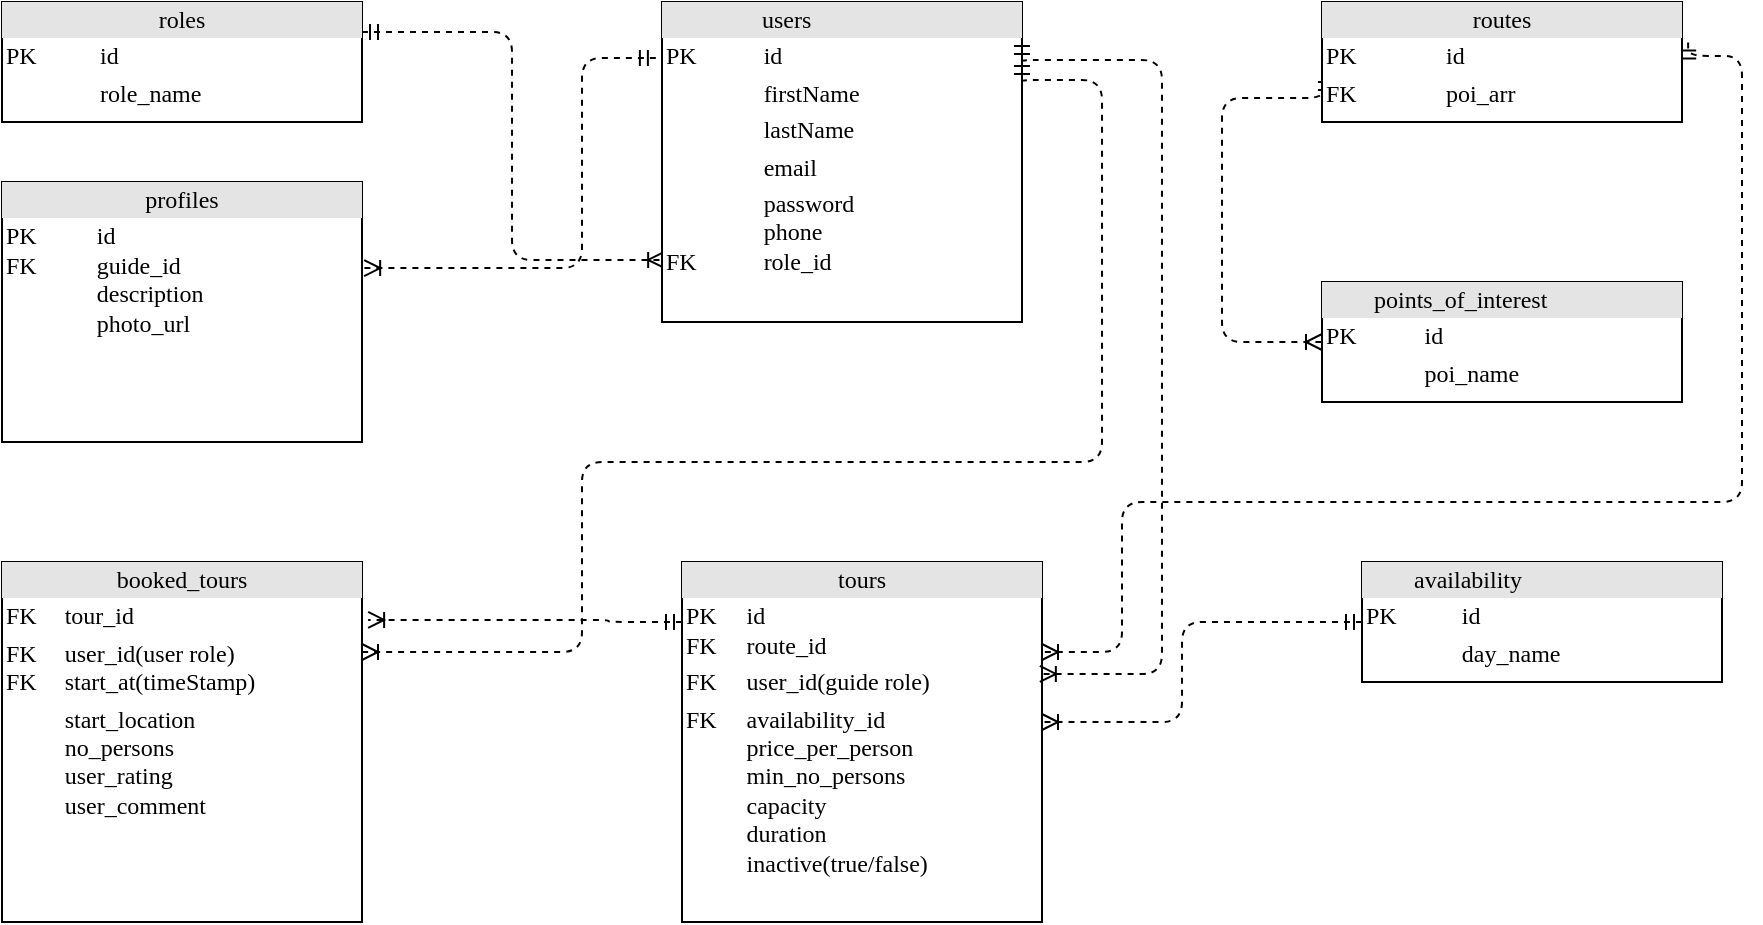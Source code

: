 <mxfile version="20.2.2" type="device"><diagram name="Page-1" id="2ca16b54-16f6-2749-3443-fa8db7711227"><mxGraphModel dx="460" dy="691" grid="1" gridSize="10" guides="1" tooltips="1" connect="1" arrows="1" fold="1" page="1" pageScale="1" pageWidth="980" pageHeight="690" background="none" math="0" shadow="0"><root><mxCell id="0"/><mxCell id="1" parent="0"/><mxCell id="2ed32ef02a7f4228-1" value="&lt;div style=&quot;text-align: center ; box-sizing: border-box ; width: 100% ; background: rgb(228 , 228 , 228) ; padding: 2px&quot;&gt;roles&lt;/div&gt;&lt;table style=&quot;width: 100% ; font-size: 1em&quot; cellpadding=&quot;2&quot; cellspacing=&quot;0&quot;&gt;&lt;tbody&gt;&lt;tr&gt;&lt;td&gt;PK&lt;/td&gt;&lt;td&gt;id&lt;/td&gt;&lt;/tr&gt;&lt;tr&gt;&lt;td&gt;&lt;br&gt;&lt;/td&gt;&lt;td&gt;role_name&lt;/td&gt;&lt;/tr&gt;&lt;tr&gt;&lt;td&gt;&lt;/td&gt;&lt;td&gt;&lt;br&gt;&lt;br&gt;&lt;/td&gt;&lt;/tr&gt;&lt;/tbody&gt;&lt;/table&gt;" style="verticalAlign=top;align=left;overflow=fill;html=1;rounded=0;shadow=0;comic=0;labelBackgroundColor=none;strokeWidth=1;fontFamily=Verdana;fontSize=12" parent="1" vertex="1"><mxGeometry x="80" y="100" width="180" height="60" as="geometry"/></mxCell><mxCell id="2ed32ef02a7f4228-18" style="edgeStyle=orthogonalEdgeStyle;html=1;dashed=1;labelBackgroundColor=none;startArrow=ERmandOne;endArrow=ERoneToMany;fontFamily=Verdana;fontSize=12;align=left;exitX=1;exitY=0.25;exitDx=0;exitDy=0;entryX=0.006;entryY=0.806;entryDx=0;entryDy=0;entryPerimeter=0;" parent="1" source="2ed32ef02a7f4228-1" target="2ed32ef02a7f4228-2" edge="1"><mxGeometry relative="1" as="geometry"><mxPoint x="260" y="133" as="sourcePoint"/><mxPoint x="210" y="290" as="targetPoint"/></mxGeometry></mxCell><mxCell id="2ed32ef02a7f4228-20" style="edgeStyle=orthogonalEdgeStyle;html=1;dashed=1;labelBackgroundColor=none;startArrow=ERmandOne;endArrow=ERoneToMany;fontFamily=Verdana;fontSize=12;align=left;entryX=1;entryY=0.25;entryDx=0;entryDy=0;exitX=1.017;exitY=0.338;exitDx=0;exitDy=0;exitPerimeter=0;" parent="1" source="2ed32ef02a7f4228-11" target="2ed32ef02a7f4228-5" edge="1"><mxGeometry relative="1" as="geometry"><mxPoint x="580" y="100" as="sourcePoint"/><Array as="points"><mxPoint x="950" y="127"/><mxPoint x="950" y="350"/><mxPoint x="640" y="350"/><mxPoint x="640" y="425"/></Array></mxGeometry></mxCell><mxCell id="2ed32ef02a7f4228-2" value="&lt;div style=&quot;box-sizing: border-box ; width: 100% ; background: #e4e4e4 ; padding: 2px&quot;&gt;&lt;span style=&quot;white-space: pre&quot;&gt;&#9;&lt;/span&gt;&lt;span style=&quot;white-space: pre&quot;&gt;&#9;&lt;/span&gt;users&lt;/div&gt;&lt;table style=&quot;width: 100% ; font-size: 1em&quot; cellpadding=&quot;2&quot; cellspacing=&quot;0&quot;&gt;&lt;tbody&gt;&lt;tr&gt;&lt;td&gt;PK&lt;/td&gt;&lt;td&gt;id&lt;/td&gt;&lt;/tr&gt;&lt;tr&gt;&lt;td&gt;&lt;br&gt;&lt;/td&gt;&lt;td&gt;firstName&lt;/td&gt;&lt;/tr&gt;&lt;tr&gt;&lt;td&gt;&lt;/td&gt;&lt;td&gt;lastName&lt;/td&gt;&lt;/tr&gt;&lt;tr&gt;&lt;td&gt;&lt;br&gt;&lt;/td&gt;&lt;td&gt;email&lt;br&gt;&lt;/td&gt;&lt;/tr&gt;&lt;tr&gt;&lt;td&gt;&lt;br&gt;&lt;br&gt;FK&lt;/td&gt;&lt;td&gt;password&lt;br&gt;phone&lt;br&gt;role_id&lt;/td&gt;&lt;/tr&gt;&lt;tr&gt;&lt;td&gt;&lt;br&gt;&lt;/td&gt;&lt;td&gt;&lt;br&gt;&lt;/td&gt;&lt;/tr&gt;&lt;/tbody&gt;&lt;/table&gt;" style="verticalAlign=top;align=left;overflow=fill;html=1;rounded=0;shadow=0;comic=0;labelBackgroundColor=none;strokeWidth=1;fontFamily=Verdana;fontSize=12" parent="1" vertex="1"><mxGeometry x="410" y="100" width="180" height="160" as="geometry"/></mxCell><mxCell id="2ed32ef02a7f4228-22" style="edgeStyle=orthogonalEdgeStyle;html=1;dashed=1;labelBackgroundColor=none;startArrow=ERmandOne;endArrow=ERoneToMany;fontFamily=Verdana;fontSize=12;align=left;entryX=0;entryY=0.5;entryDx=0;entryDy=0;exitX=0.011;exitY=0.6;exitDx=0;exitDy=0;exitPerimeter=0;" parent="1" source="2ed32ef02a7f4228-11" target="2ed32ef02a7f4228-3" edge="1"><mxGeometry relative="1" as="geometry"><mxPoint x="760" y="120" as="sourcePoint"/><mxPoint x="660" y="200" as="targetPoint"/><Array as="points"><mxPoint x="690" y="148"/><mxPoint x="690" y="270"/></Array></mxGeometry></mxCell><mxCell id="2ed32ef02a7f4228-3" value="&lt;div style=&quot;box-sizing: border-box ; width: 100% ; background: #e4e4e4 ; padding: 2px&quot;&gt;&lt;span style=&quot;white-space: pre&quot;&gt;&#9;&lt;/span&gt;points_of_interest&lt;/div&gt;&lt;table style=&quot;width: 100% ; font-size: 1em&quot; cellpadding=&quot;2&quot; cellspacing=&quot;0&quot;&gt;&lt;tbody&gt;&lt;tr&gt;&lt;td&gt;PK&lt;/td&gt;&lt;td&gt;id&lt;/td&gt;&lt;/tr&gt;&lt;tr&gt;&lt;td&gt;&lt;br&gt;&lt;/td&gt;&lt;td&gt;poi_name&lt;/td&gt;&lt;/tr&gt;&lt;tr&gt;&lt;td&gt;&lt;/td&gt;&lt;td&gt;&lt;br&gt;&lt;/td&gt;&lt;/tr&gt;&lt;tr&gt;&lt;td&gt;&lt;br&gt;&lt;/td&gt;&lt;td&gt;&lt;br&gt;&lt;/td&gt;&lt;/tr&gt;&lt;/tbody&gt;&lt;/table&gt;" style="verticalAlign=top;align=left;overflow=fill;html=1;rounded=0;shadow=0;comic=0;labelBackgroundColor=none;strokeWidth=1;fontFamily=Verdana;fontSize=12" parent="1" vertex="1"><mxGeometry x="740" y="240" width="180" height="60" as="geometry"/></mxCell><mxCell id="2ed32ef02a7f4228-5" value="&lt;div style=&quot;text-align: center; box-sizing: border-box; width: 100%; background: rgb(228, 228, 228); padding: 2px;&quot;&gt;tours&lt;/div&gt;&lt;table style=&quot;width: 100% ; font-size: 1em&quot; cellpadding=&quot;2&quot; cellspacing=&quot;0&quot;&gt;&lt;tbody&gt;&lt;tr&gt;&lt;td&gt;PK&lt;br&gt;FK&lt;/td&gt;&lt;td&gt;id&lt;br&gt;route_id&lt;/td&gt;&lt;/tr&gt;&lt;tr&gt;&lt;td&gt;FK&lt;/td&gt;&lt;td&gt;user_id(guide role)&lt;/td&gt;&lt;/tr&gt;&lt;tr&gt;&lt;td&gt;FK&lt;br&gt;&lt;br&gt;&lt;br&gt;&lt;br&gt;&amp;nbsp;&lt;br&gt;&lt;br&gt;&lt;br&gt;&amp;nbsp; &amp;nbsp; &amp;nbsp;&lt;br&gt;&lt;br&gt;&lt;br&gt;&lt;/td&gt;&lt;td&gt;availability_id&lt;br&gt;price_per_person&lt;br&gt;min_no_persons&lt;br&gt;capacity&lt;br&gt;duration&lt;br&gt;inactive(true/false)&lt;br&gt;&lt;br&gt;&lt;br&gt;&lt;br&gt;&lt;br&gt;&lt;/td&gt;&lt;/tr&gt;&lt;/tbody&gt;&lt;/table&gt;" style="verticalAlign=top;align=left;overflow=fill;html=1;rounded=0;shadow=0;comic=0;labelBackgroundColor=none;strokeWidth=1;fontFamily=Verdana;fontSize=12" parent="1" vertex="1"><mxGeometry x="420" y="380" width="180" height="180" as="geometry"/></mxCell><mxCell id="2ed32ef02a7f4228-9" value="&lt;div style=&quot;box-sizing: border-box ; width: 100% ; background: #e4e4e4 ; padding: 2px&quot;&gt;&lt;span style=&quot;white-space: pre&quot;&gt;&#9;&lt;/span&gt;availability&lt;/div&gt;&lt;table style=&quot;width: 100% ; font-size: 1em&quot; cellpadding=&quot;2&quot; cellspacing=&quot;0&quot;&gt;&lt;tbody&gt;&lt;tr&gt;&lt;td&gt;PK&lt;/td&gt;&lt;td&gt;id&lt;/td&gt;&lt;/tr&gt;&lt;tr&gt;&lt;td&gt;&lt;br&gt;&lt;/td&gt;&lt;td&gt;day_name&lt;/td&gt;&lt;/tr&gt;&lt;tr&gt;&lt;td&gt;&lt;/td&gt;&lt;td&gt;&lt;br&gt;&lt;/td&gt;&lt;/tr&gt;&lt;/tbody&gt;&lt;/table&gt;" style="verticalAlign=top;align=left;overflow=fill;html=1;rounded=0;shadow=0;comic=0;labelBackgroundColor=none;strokeWidth=1;fontFamily=Verdana;fontSize=12" parent="1" vertex="1"><mxGeometry x="760" y="380" width="180" height="60" as="geometry"/></mxCell><mxCell id="2ed32ef02a7f4228-21" style="edgeStyle=orthogonalEdgeStyle;html=1;dashed=1;labelBackgroundColor=none;startArrow=ERmandOne;endArrow=ERoneToMany;fontFamily=Verdana;fontSize=12;align=left;exitX=0;exitY=0.5;exitDx=0;exitDy=0;" parent="1" source="2ed32ef02a7f4228-9" edge="1"><mxGeometry relative="1" as="geometry"><mxPoint x="610" y="400" as="sourcePoint"/><Array as="points"><mxPoint x="670" y="410"/><mxPoint x="670" y="460"/></Array><mxPoint x="600" y="460" as="targetPoint"/></mxGeometry></mxCell><mxCell id="2ed32ef02a7f4228-11" value="&lt;div style=&quot;text-align: center; box-sizing: border-box; width: 100%; background: rgb(228, 228, 228); padding: 2px;&quot;&gt;&lt;span style=&quot;&quot;&gt;&#9;&lt;/span&gt;&lt;span style=&quot;&quot;&gt;&#9;&lt;/span&gt;routes&lt;/div&gt;&lt;table style=&quot;font-size: 1em; width: 180px;&quot; cellpadding=&quot;2&quot; cellspacing=&quot;0&quot;&gt;&lt;tbody&gt;&lt;tr&gt;&lt;td&gt;PK&lt;/td&gt;&lt;td&gt;id&lt;/td&gt;&lt;/tr&gt;&lt;tr&gt;&lt;td&gt;FK&lt;br&gt;&lt;/td&gt;&lt;td&gt;poi_arr&lt;br&gt;&lt;/td&gt;&lt;/tr&gt;&lt;/tbody&gt;&lt;/table&gt;&lt;table style=&quot;width: 100% ; font-size: 1em&quot; cellpadding=&quot;2&quot; cellspacing=&quot;0&quot;&gt;&lt;tbody&gt;&lt;/tbody&gt;&lt;/table&gt;" style="verticalAlign=top;align=left;overflow=fill;html=1;rounded=0;shadow=0;comic=0;labelBackgroundColor=none;strokeWidth=1;fontFamily=Verdana;fontSize=12" parent="1" vertex="1"><mxGeometry x="740" y="100" width="180" height="60" as="geometry"/></mxCell><mxCell id="CiaziFwdJVyOljRh6UIi-1" style="edgeStyle=orthogonalEdgeStyle;html=1;dashed=1;labelBackgroundColor=none;startArrow=ERmandOne;endArrow=ERoneToMany;fontFamily=Verdana;fontSize=12;align=left;entryX=0.994;entryY=0.311;entryDx=0;entryDy=0;entryPerimeter=0;" parent="1" target="2ed32ef02a7f4228-5" edge="1"><mxGeometry relative="1" as="geometry"><mxPoint x="590" y="130" as="sourcePoint"/><mxPoint x="670" y="460" as="targetPoint"/><Array as="points"><mxPoint x="590" y="129"/><mxPoint x="660" y="129"/><mxPoint x="660" y="436"/></Array></mxGeometry></mxCell><mxCell id="CiaziFwdJVyOljRh6UIi-2" value="&lt;div style=&quot;text-align: center; box-sizing: border-box; width: 100%; background: rgb(228, 228, 228); padding: 2px;&quot;&gt;booked_tours&lt;/div&gt;&lt;table style=&quot;width: 100% ; font-size: 1em&quot; cellpadding=&quot;2&quot; cellspacing=&quot;0&quot;&gt;&lt;tbody&gt;&lt;tr&gt;&lt;td&gt;FK&lt;/td&gt;&lt;td&gt;tour_id&lt;/td&gt;&lt;/tr&gt;&lt;tr&gt;&lt;td&gt;FK&lt;br&gt;FK&lt;/td&gt;&lt;td&gt;user_id(user role)&lt;br&gt;start_at(timeStamp)&lt;/td&gt;&lt;/tr&gt;&lt;tr&gt;&lt;td&gt;&lt;/td&gt;&lt;td&gt;start_location&lt;br&gt;no_persons&lt;br&gt;user_rating&lt;br&gt;user_comment&lt;br&gt;&lt;br&gt;&lt;br&gt;&lt;br&gt;&lt;br&gt;&lt;br&gt;&lt;br&gt;&lt;br&gt;&lt;br&gt;&lt;br&gt;&lt;/td&gt;&lt;/tr&gt;&lt;/tbody&gt;&lt;/table&gt;" style="verticalAlign=top;align=left;overflow=fill;html=1;rounded=0;shadow=0;comic=0;labelBackgroundColor=none;strokeWidth=1;fontFamily=Verdana;fontSize=12" parent="1" vertex="1"><mxGeometry x="80" y="380" width="180" height="180" as="geometry"/></mxCell><mxCell id="CiaziFwdJVyOljRh6UIi-5" style="edgeStyle=orthogonalEdgeStyle;html=1;dashed=1;labelBackgroundColor=none;startArrow=ERmandOne;endArrow=ERoneToMany;fontFamily=Verdana;fontSize=12;align=left;entryX=1;entryY=0.25;entryDx=0;entryDy=0;exitX=1;exitY=0.25;exitDx=0;exitDy=0;" parent="1" source="2ed32ef02a7f4228-2" target="CiaziFwdJVyOljRh6UIi-2" edge="1"><mxGeometry relative="1" as="geometry"><mxPoint x="610" y="139" as="sourcePoint"/><mxPoint x="300" y="330" as="targetPoint"/><Array as="points"><mxPoint x="590" y="139"/><mxPoint x="630" y="139"/><mxPoint x="630" y="330"/><mxPoint x="370" y="330"/><mxPoint x="370" y="425"/></Array></mxGeometry></mxCell><mxCell id="CiaziFwdJVyOljRh6UIi-6" value="&lt;div style=&quot;text-align: center ; box-sizing: border-box ; width: 100% ; background: rgb(228 , 228 , 228) ; padding: 2px&quot;&gt;profiles&lt;/div&gt;&lt;table style=&quot;width: 100% ; font-size: 1em&quot; cellpadding=&quot;2&quot; cellspacing=&quot;0&quot;&gt;&lt;tbody&gt;&lt;tr&gt;&lt;td&gt;PK&lt;br&gt;FK&lt;br&gt;&lt;br&gt;&lt;br&gt;&lt;/td&gt;&lt;td&gt;id&lt;br&gt;guide_id&lt;br&gt;description&lt;br&gt;photo_url&lt;/td&gt;&lt;/tr&gt;&lt;tr&gt;&lt;td&gt;&lt;br&gt;&lt;/td&gt;&lt;td&gt;&lt;br&gt;&lt;/td&gt;&lt;/tr&gt;&lt;tr&gt;&lt;td&gt;&lt;/td&gt;&lt;td&gt;&lt;br&gt;&lt;br&gt;&lt;/td&gt;&lt;/tr&gt;&lt;/tbody&gt;&lt;/table&gt;" style="verticalAlign=top;align=left;overflow=fill;html=1;rounded=0;shadow=0;comic=0;labelBackgroundColor=none;strokeWidth=1;fontFamily=Verdana;fontSize=12" parent="1" vertex="1"><mxGeometry x="80" y="190" width="180" height="130" as="geometry"/></mxCell><mxCell id="CiaziFwdJVyOljRh6UIi-7" style="edgeStyle=orthogonalEdgeStyle;html=1;dashed=1;labelBackgroundColor=none;startArrow=ERmandOne;endArrow=ERoneToMany;fontFamily=Verdana;fontSize=12;align=left;entryX=1.006;entryY=0.331;entryDx=0;entryDy=0;entryPerimeter=0;exitX=-0.017;exitY=0.175;exitDx=0;exitDy=0;exitPerimeter=0;" parent="1" source="2ed32ef02a7f4228-2" target="CiaziFwdJVyOljRh6UIi-6" edge="1"><mxGeometry relative="1" as="geometry"><mxPoint x="410" y="140" as="sourcePoint"/><mxPoint x="90" y="435" as="targetPoint"/><Array as="points"><mxPoint x="370" y="128"/><mxPoint x="370" y="233"/></Array></mxGeometry></mxCell><mxCell id="VPty74w69Xt1QPlvX3L1-1" style="edgeStyle=orthogonalEdgeStyle;html=1;dashed=1;labelBackgroundColor=none;startArrow=ERmandOne;endArrow=ERoneToMany;fontFamily=Verdana;fontSize=12;align=left;entryX=1.017;entryY=0.161;entryDx=0;entryDy=0;entryPerimeter=0;exitX=-0.017;exitY=0.175;exitDx=0;exitDy=0;exitPerimeter=0;" parent="1" target="CiaziFwdJVyOljRh6UIi-2" edge="1"><mxGeometry relative="1" as="geometry"><mxPoint x="420.0" y="410" as="sourcePoint"/><mxPoint x="274.14" y="515.03" as="targetPoint"/><Array as="points"><mxPoint x="383" y="410"/></Array></mxGeometry></mxCell></root></mxGraphModel></diagram></mxfile>